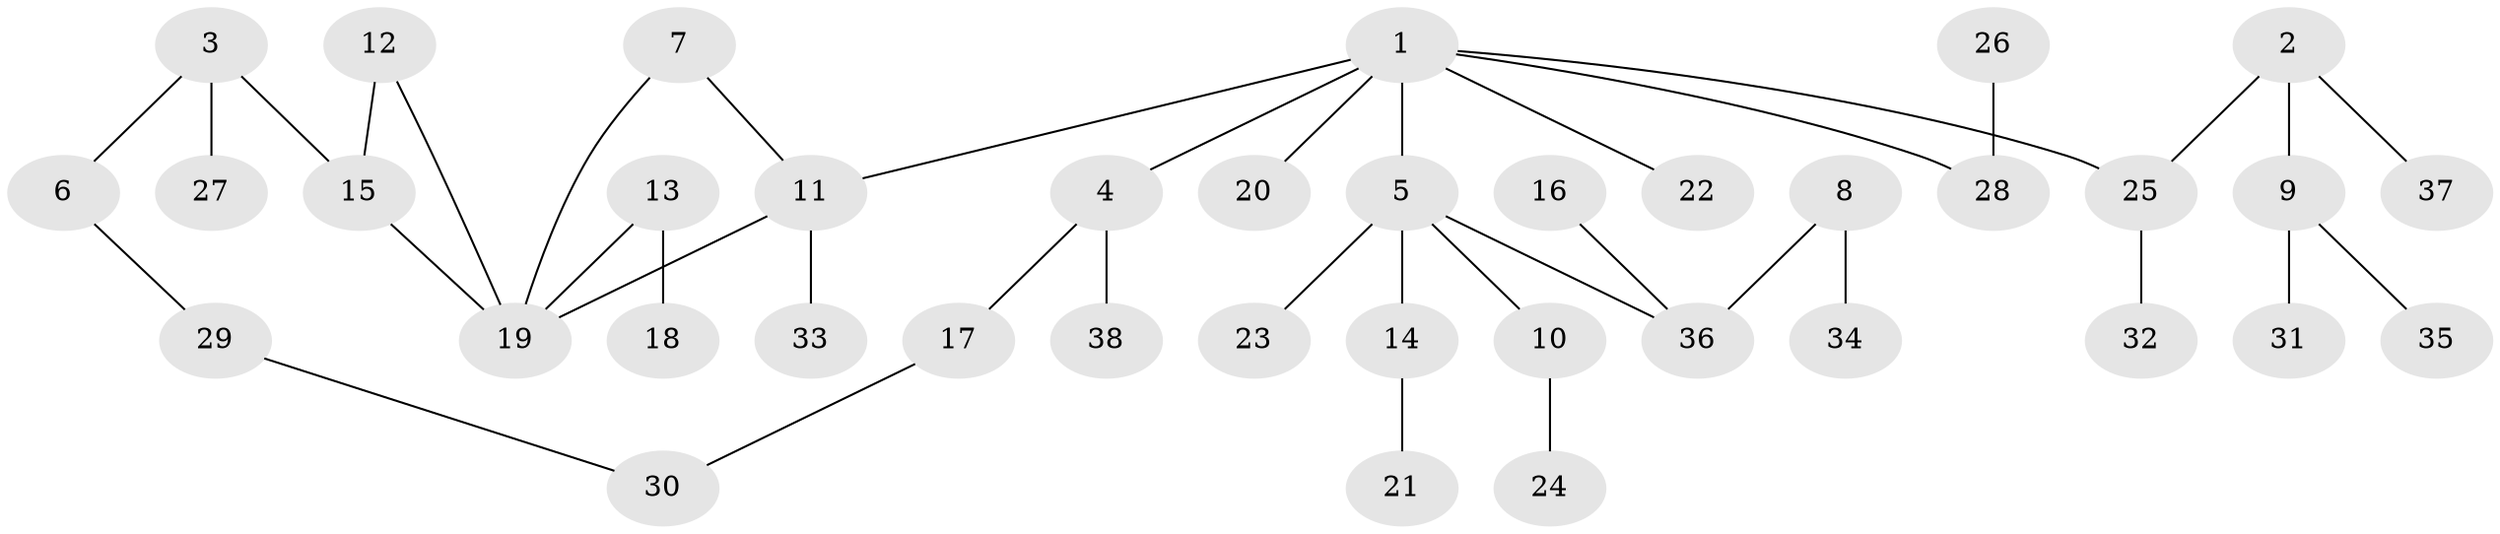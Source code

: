 // original degree distribution, {5: 0.02631578947368421, 6: 0.039473684210526314, 4: 0.06578947368421052, 1: 0.47368421052631576, 3: 0.15789473684210525, 2: 0.23684210526315788}
// Generated by graph-tools (version 1.1) at 2025/01/03/09/25 03:01:12]
// undirected, 38 vertices, 40 edges
graph export_dot {
graph [start="1"]
  node [color=gray90,style=filled];
  1;
  2;
  3;
  4;
  5;
  6;
  7;
  8;
  9;
  10;
  11;
  12;
  13;
  14;
  15;
  16;
  17;
  18;
  19;
  20;
  21;
  22;
  23;
  24;
  25;
  26;
  27;
  28;
  29;
  30;
  31;
  32;
  33;
  34;
  35;
  36;
  37;
  38;
  1 -- 4 [weight=1.0];
  1 -- 5 [weight=1.0];
  1 -- 11 [weight=1.0];
  1 -- 20 [weight=1.0];
  1 -- 22 [weight=1.0];
  1 -- 25 [weight=1.0];
  1 -- 28 [weight=1.0];
  2 -- 9 [weight=1.0];
  2 -- 25 [weight=1.0];
  2 -- 37 [weight=1.0];
  3 -- 6 [weight=1.0];
  3 -- 15 [weight=1.0];
  3 -- 27 [weight=1.0];
  4 -- 17 [weight=1.0];
  4 -- 38 [weight=1.0];
  5 -- 10 [weight=1.0];
  5 -- 14 [weight=1.0];
  5 -- 23 [weight=1.0];
  5 -- 36 [weight=1.0];
  6 -- 29 [weight=1.0];
  7 -- 11 [weight=1.0];
  7 -- 19 [weight=1.0];
  8 -- 34 [weight=1.0];
  8 -- 36 [weight=1.0];
  9 -- 31 [weight=1.0];
  9 -- 35 [weight=1.0];
  10 -- 24 [weight=1.0];
  11 -- 19 [weight=1.0];
  11 -- 33 [weight=1.0];
  12 -- 15 [weight=1.0];
  12 -- 19 [weight=1.0];
  13 -- 18 [weight=1.0];
  13 -- 19 [weight=1.0];
  14 -- 21 [weight=1.0];
  15 -- 19 [weight=1.0];
  16 -- 36 [weight=1.0];
  17 -- 30 [weight=1.0];
  25 -- 32 [weight=1.0];
  26 -- 28 [weight=1.0];
  29 -- 30 [weight=1.0];
}
